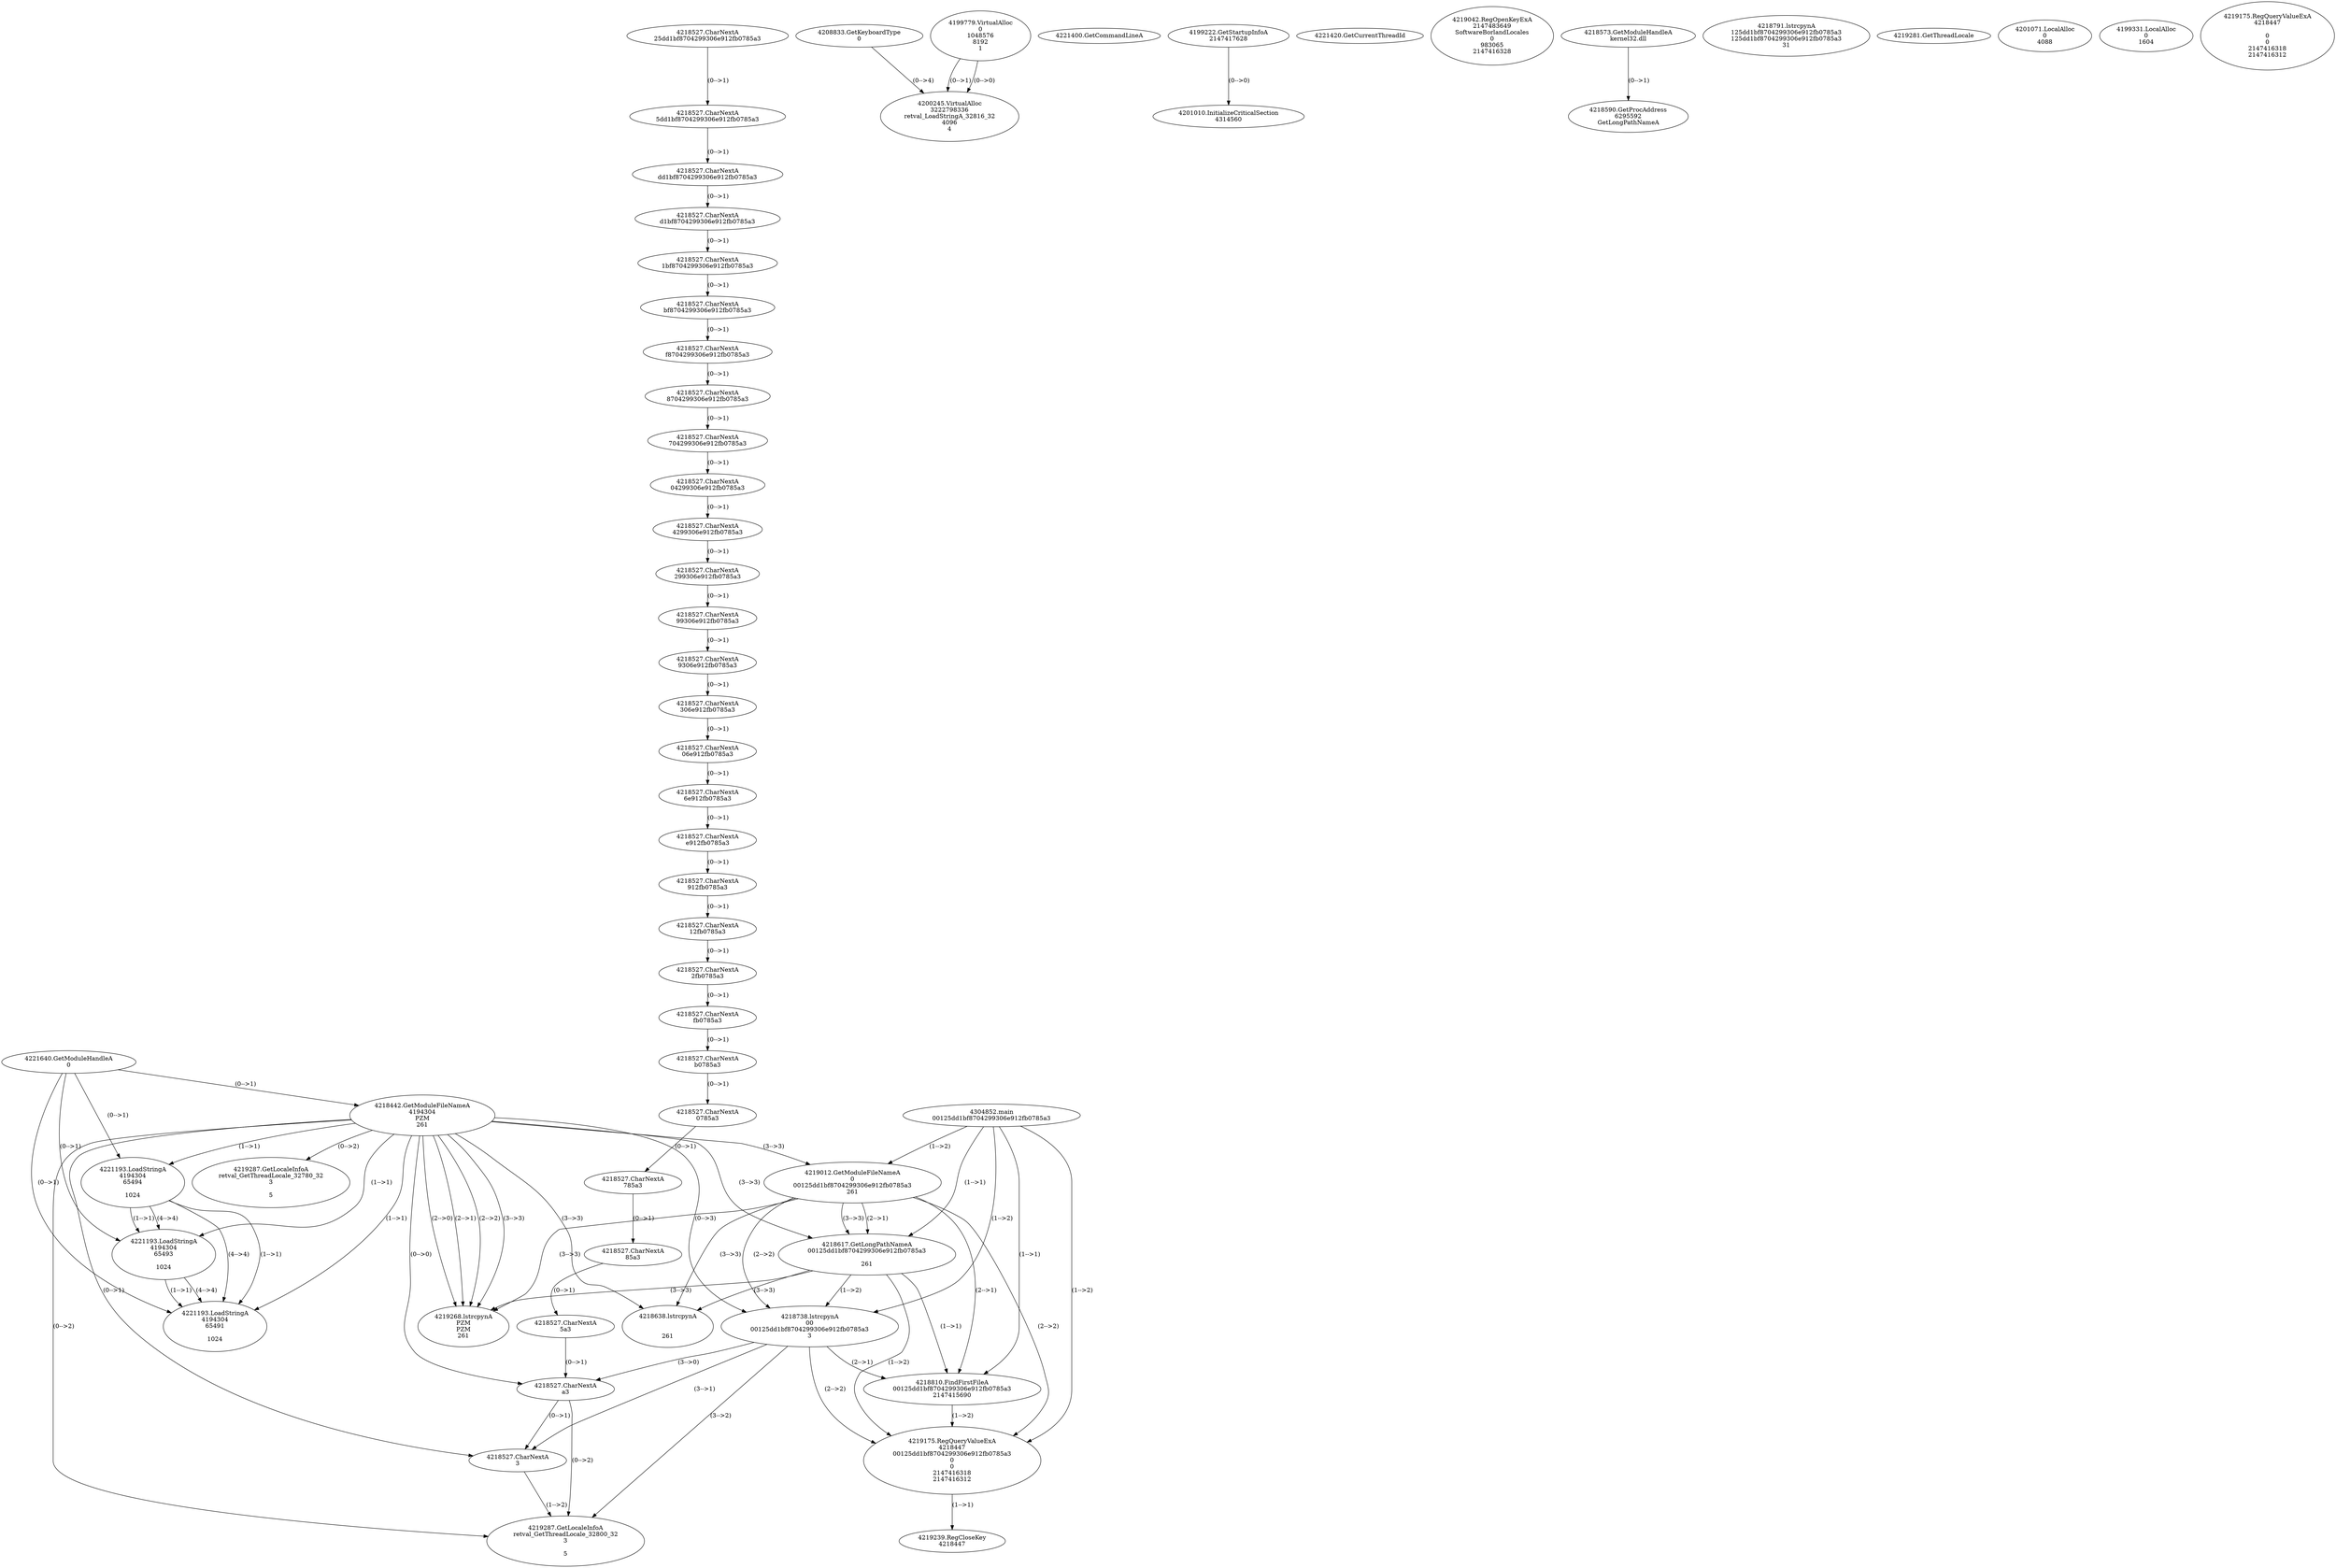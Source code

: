 // Global SCDG with merge call
digraph {
	0 [label="4304852.main
00125dd1bf8704299306e912fb0785a3"]
	1 [label="4221640.GetModuleHandleA
0"]
	2 [label="4208833.GetKeyboardType
0"]
	3 [label="4221400.GetCommandLineA
"]
	4 [label="4199222.GetStartupInfoA
2147417628"]
	5 [label="4221420.GetCurrentThreadId
"]
	6 [label="4218442.GetModuleFileNameA
4194304
PZM
261"]
	1 -> 6 [label="(0-->1)"]
	7 [label="4219012.GetModuleFileNameA
0
00125dd1bf8704299306e912fb0785a3
261"]
	0 -> 7 [label="(1-->2)"]
	6 -> 7 [label="(3-->3)"]
	8 [label="4219042.RegOpenKeyExA
2147483649
Software\Borland\Locales
0
983065
2147416328"]
	9 [label="4218573.GetModuleHandleA
kernel32.dll"]
	10 [label="4218590.GetProcAddress
6295592
GetLongPathNameA"]
	9 -> 10 [label="(0-->1)"]
	11 [label="4218617.GetLongPathNameA
00125dd1bf8704299306e912fb0785a3

261"]
	0 -> 11 [label="(1-->1)"]
	7 -> 11 [label="(2-->1)"]
	6 -> 11 [label="(3-->3)"]
	7 -> 11 [label="(3-->3)"]
	12 [label="4218738.lstrcpynA
00
00125dd1bf8704299306e912fb0785a3
3"]
	0 -> 12 [label="(1-->2)"]
	7 -> 12 [label="(2-->2)"]
	11 -> 12 [label="(1-->2)"]
	6 -> 12 [label="(0-->3)"]
	13 [label="4218527.CharNextA
25dd1bf8704299306e912fb0785a3"]
	14 [label="4218527.CharNextA
5dd1bf8704299306e912fb0785a3"]
	13 -> 14 [label="(0-->1)"]
	15 [label="4218527.CharNextA
dd1bf8704299306e912fb0785a3"]
	14 -> 15 [label="(0-->1)"]
	16 [label="4218527.CharNextA
d1bf8704299306e912fb0785a3"]
	15 -> 16 [label="(0-->1)"]
	17 [label="4218527.CharNextA
1bf8704299306e912fb0785a3"]
	16 -> 17 [label="(0-->1)"]
	18 [label="4218527.CharNextA
bf8704299306e912fb0785a3"]
	17 -> 18 [label="(0-->1)"]
	19 [label="4218527.CharNextA
f8704299306e912fb0785a3"]
	18 -> 19 [label="(0-->1)"]
	20 [label="4218527.CharNextA
8704299306e912fb0785a3"]
	19 -> 20 [label="(0-->1)"]
	21 [label="4218527.CharNextA
704299306e912fb0785a3"]
	20 -> 21 [label="(0-->1)"]
	22 [label="4218527.CharNextA
04299306e912fb0785a3"]
	21 -> 22 [label="(0-->1)"]
	23 [label="4218527.CharNextA
4299306e912fb0785a3"]
	22 -> 23 [label="(0-->1)"]
	24 [label="4218527.CharNextA
299306e912fb0785a3"]
	23 -> 24 [label="(0-->1)"]
	25 [label="4218527.CharNextA
99306e912fb0785a3"]
	24 -> 25 [label="(0-->1)"]
	26 [label="4218527.CharNextA
9306e912fb0785a3"]
	25 -> 26 [label="(0-->1)"]
	27 [label="4218527.CharNextA
306e912fb0785a3"]
	26 -> 27 [label="(0-->1)"]
	28 [label="4218527.CharNextA
06e912fb0785a3"]
	27 -> 28 [label="(0-->1)"]
	29 [label="4218527.CharNextA
6e912fb0785a3"]
	28 -> 29 [label="(0-->1)"]
	30 [label="4218527.CharNextA
e912fb0785a3"]
	29 -> 30 [label="(0-->1)"]
	31 [label="4218527.CharNextA
912fb0785a3"]
	30 -> 31 [label="(0-->1)"]
	32 [label="4218527.CharNextA
12fb0785a3"]
	31 -> 32 [label="(0-->1)"]
	33 [label="4218527.CharNextA
2fb0785a3"]
	32 -> 33 [label="(0-->1)"]
	34 [label="4218527.CharNextA
fb0785a3"]
	33 -> 34 [label="(0-->1)"]
	35 [label="4218527.CharNextA
b0785a3"]
	34 -> 35 [label="(0-->1)"]
	36 [label="4218527.CharNextA
0785a3"]
	35 -> 36 [label="(0-->1)"]
	37 [label="4218527.CharNextA
785a3"]
	36 -> 37 [label="(0-->1)"]
	38 [label="4218527.CharNextA
85a3"]
	37 -> 38 [label="(0-->1)"]
	39 [label="4218527.CharNextA
5a3"]
	38 -> 39 [label="(0-->1)"]
	40 [label="4218527.CharNextA
a3"]
	39 -> 40 [label="(0-->1)"]
	6 -> 40 [label="(0-->0)"]
	12 -> 40 [label="(3-->0)"]
	41 [label="4218527.CharNextA
3"]
	6 -> 41 [label="(0-->1)"]
	12 -> 41 [label="(3-->1)"]
	40 -> 41 [label="(0-->1)"]
	42 [label="4218791.lstrcpynA
125dd1bf8704299306e912fb0785a3
125dd1bf8704299306e912fb0785a3
31"]
	43 [label="4218810.FindFirstFileA
00125dd1bf8704299306e912fb0785a3
2147415690"]
	0 -> 43 [label="(1-->1)"]
	7 -> 43 [label="(2-->1)"]
	11 -> 43 [label="(1-->1)"]
	12 -> 43 [label="(2-->1)"]
	44 [label="4219175.RegQueryValueExA
4218447
00125dd1bf8704299306e912fb0785a3
0
0
2147416318
2147416312"]
	0 -> 44 [label="(1-->2)"]
	7 -> 44 [label="(2-->2)"]
	11 -> 44 [label="(1-->2)"]
	12 -> 44 [label="(2-->2)"]
	43 -> 44 [label="(1-->2)"]
	45 [label="4219239.RegCloseKey
4218447"]
	44 -> 45 [label="(1-->1)"]
	46 [label="4219268.lstrcpynA
PZM
PZM
261"]
	6 -> 46 [label="(2-->1)"]
	6 -> 46 [label="(2-->2)"]
	6 -> 46 [label="(3-->3)"]
	7 -> 46 [label="(3-->3)"]
	11 -> 46 [label="(3-->3)"]
	6 -> 46 [label="(2-->0)"]
	47 [label="4219281.GetThreadLocale
"]
	48 [label="4219287.GetLocaleInfoA
retval_GetThreadLocale_32800_32
3

5"]
	6 -> 48 [label="(0-->2)"]
	12 -> 48 [label="(3-->2)"]
	40 -> 48 [label="(0-->2)"]
	41 -> 48 [label="(1-->2)"]
	49 [label="4221193.LoadStringA
4194304
65494

1024"]
	1 -> 49 [label="(0-->1)"]
	6 -> 49 [label="(1-->1)"]
	50 [label="4221193.LoadStringA
4194304
65493

1024"]
	1 -> 50 [label="(0-->1)"]
	6 -> 50 [label="(1-->1)"]
	49 -> 50 [label="(1-->1)"]
	49 -> 50 [label="(4-->4)"]
	51 [label="4221193.LoadStringA
4194304
65491

1024"]
	1 -> 51 [label="(0-->1)"]
	6 -> 51 [label="(1-->1)"]
	49 -> 51 [label="(1-->1)"]
	50 -> 51 [label="(1-->1)"]
	49 -> 51 [label="(4-->4)"]
	50 -> 51 [label="(4-->4)"]
	52 [label="4201010.InitializeCriticalSection
4314560"]
	4 -> 52 [label="(0-->0)"]
	53 [label="4201071.LocalAlloc
0
4088"]
	54 [label="4199779.VirtualAlloc
0
1048576
8192
1"]
	55 [label="4199331.LocalAlloc
0
1604"]
	56 [label="4200245.VirtualAlloc
3222798336
retval_LoadStringA_32816_32
4096
4"]
	54 -> 56 [label="(0-->1)"]
	2 -> 56 [label="(0-->4)"]
	54 -> 56 [label="(0-->0)"]
	57 [label="4218638.lstrcpynA


261"]
	6 -> 57 [label="(3-->3)"]
	7 -> 57 [label="(3-->3)"]
	11 -> 57 [label="(3-->3)"]
	58 [label="4219175.RegQueryValueExA
4218447

0
0
2147416318
2147416312"]
	59 [label="4219287.GetLocaleInfoA
retval_GetThreadLocale_32780_32
3

5"]
	6 -> 59 [label="(0-->2)"]
}
